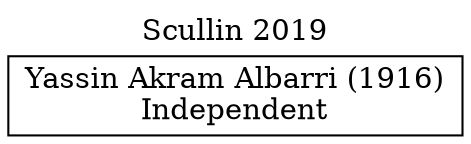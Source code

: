 // House preference flow
digraph "Yassin Akram Albarri (1916)_Scullin_2019" {
	graph [label="Scullin 2019" labelloc=t mclimit=10]
	node [shape=box]
	"Yassin Akram Albarri (1916)" [label="Yassin Akram Albarri (1916)
Independent"]
}
